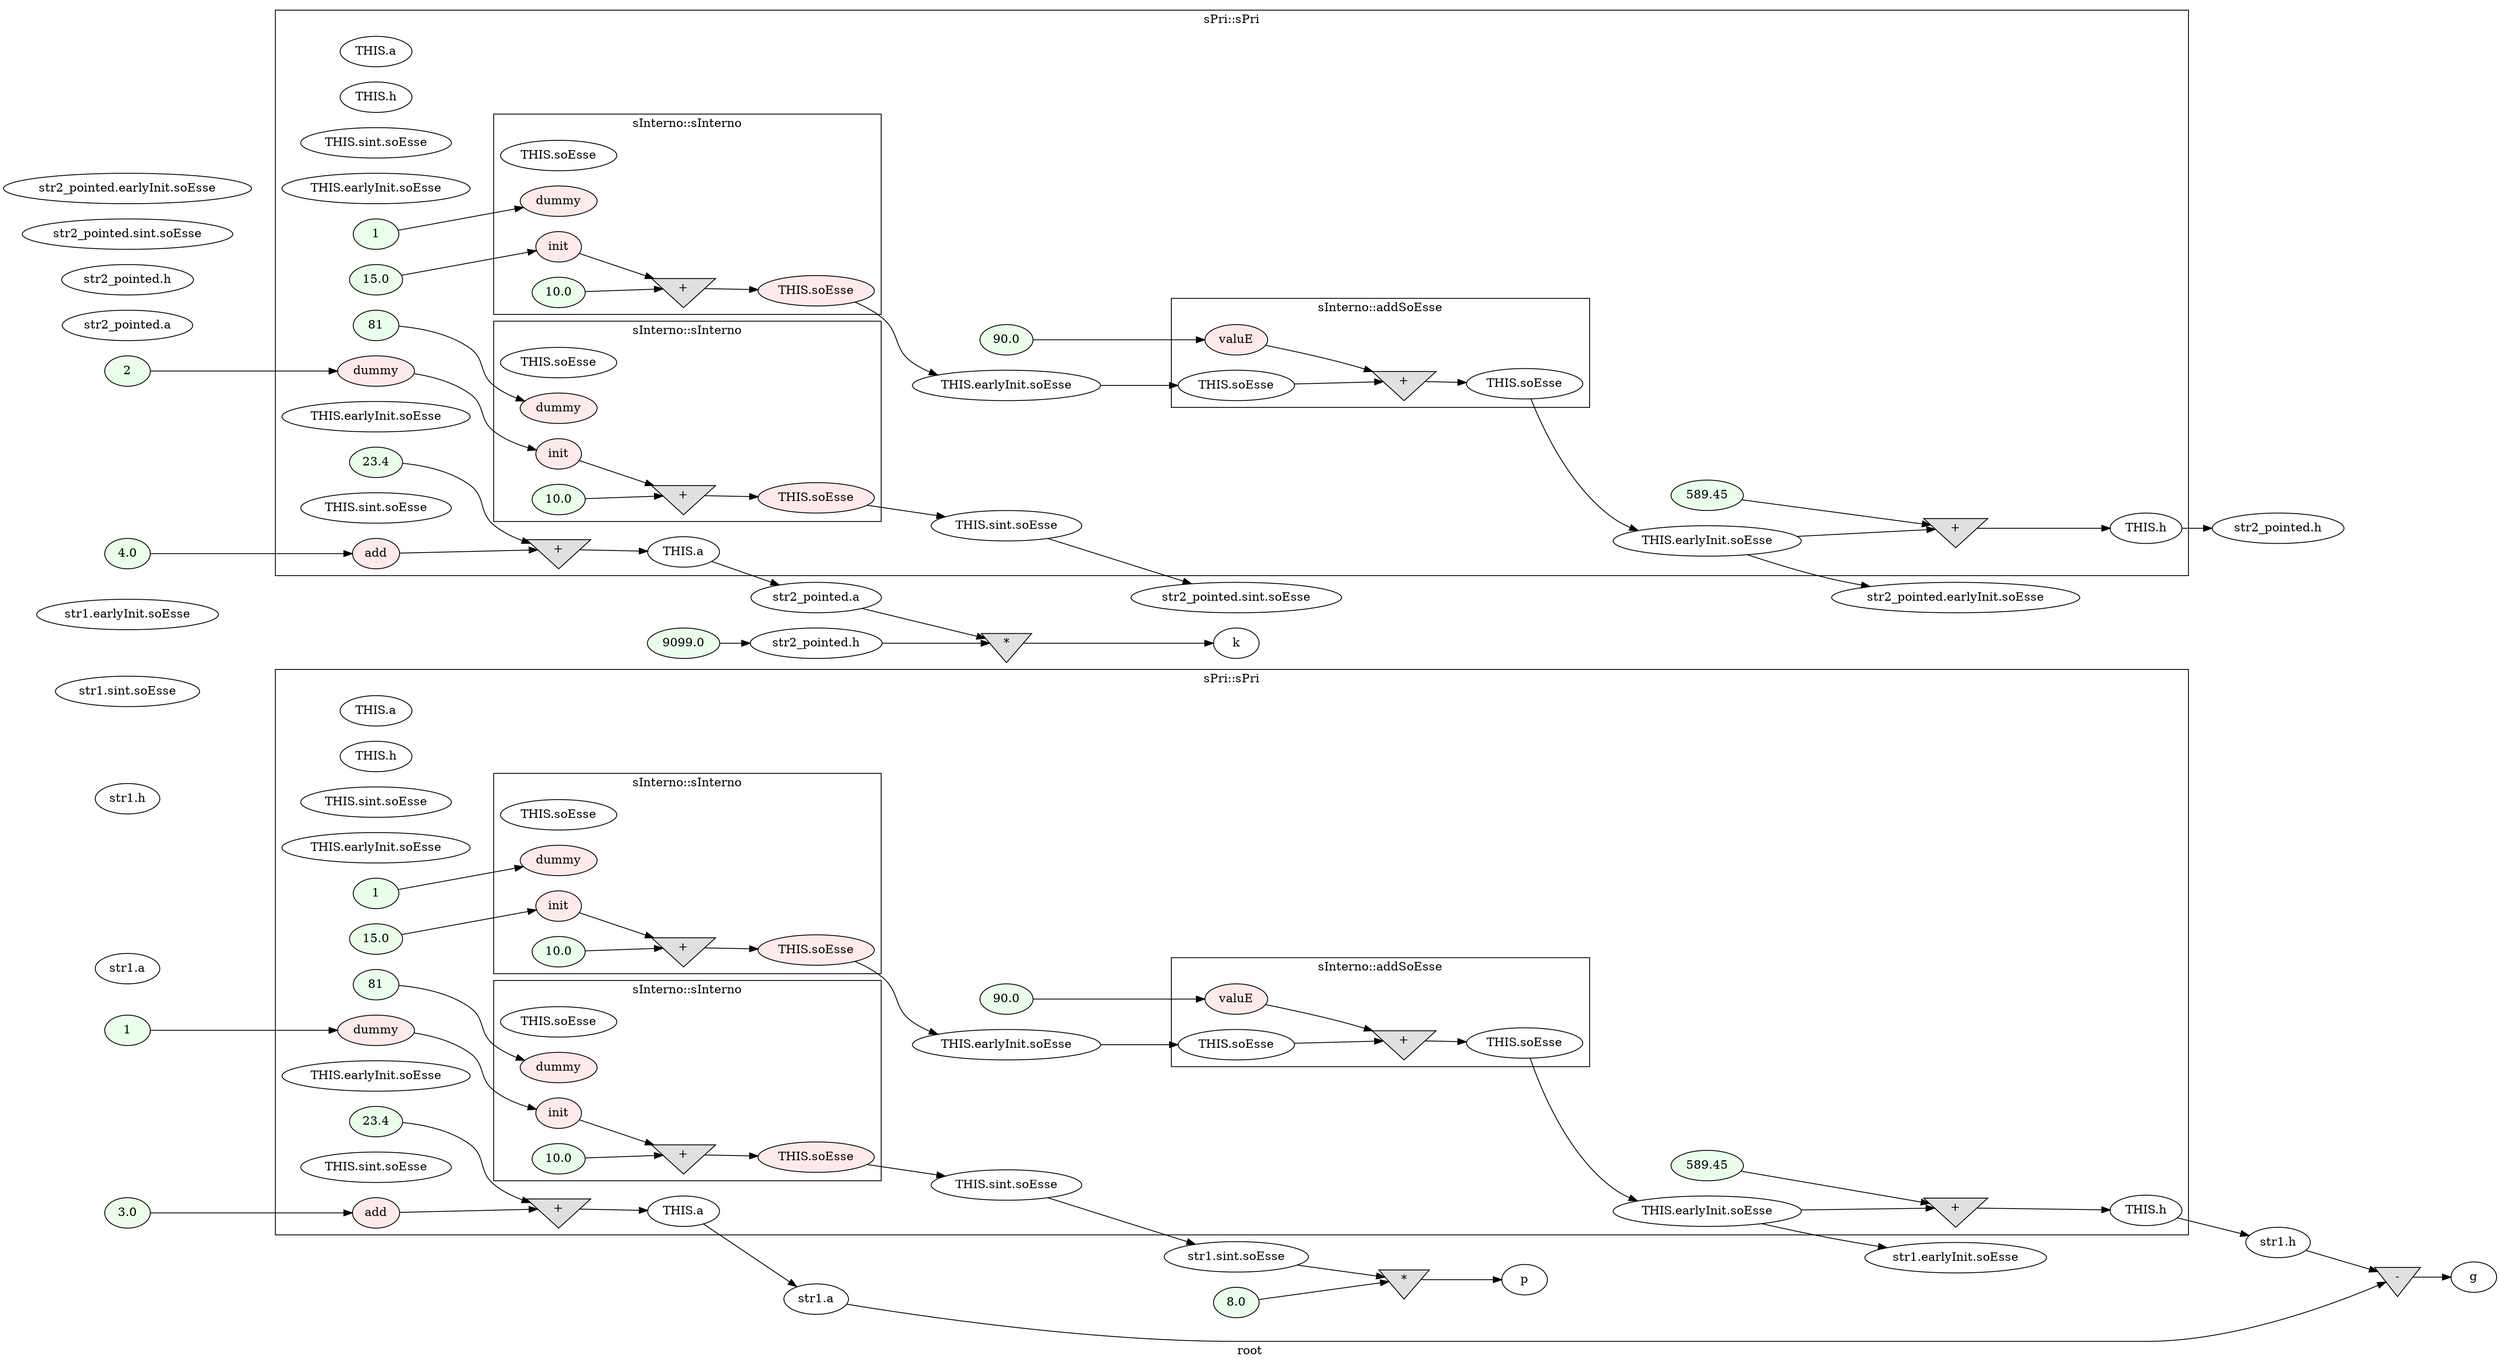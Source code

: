 digraph G
{
rankdir=LR;
label = "root";
	node_000048 [ label = "3.0", style=filled, fillcolor="#E9FFE9", startingline=39 ]
	node_000049 [ label = "1", style=filled, fillcolor="#E9FFE9", startingline=39 ]
	node_000050 [ label = "str1.a", startingline=39 ]
	node_000051 [ label = "str1.h", startingline=39 ]
	node_000052 [ label = "str1.sint.soEsse", startingline=39 ]
	node_000053 [ label = "str1.earlyInit.soEsse", startingline=39 ]
	node_000091 [ label = "str1.a", startingline=39 ]
	node_000092 [ label = "str1.h", startingline=39 ]
	node_000093 [ label = "str1.sint.soEsse", startingline=39 ]
	node_000094 [ label = "str1.earlyInit.soEsse", startingline=39 ]
	node_000095 [ label = "4.0", style=filled, fillcolor="#E9FFE9", startingline=40 ]
	node_000096 [ label = "2", style=filled, fillcolor="#E9FFE9", startingline=40 ]
	node_000097 [ label = "str2_pointed.a", startingline=40 ]
	node_000098 [ label = "str2_pointed.h", startingline=40 ]
	node_000099 [ label = "str2_pointed.sint.soEsse", startingline=40 ]
	node_000100 [ label = "str2_pointed.earlyInit.soEsse", startingline=40 ]
	node_000138 [ label = "str2_pointed.a", startingline=40 ]
	node_000139 [ label = "str2_pointed.h", startingline=40 ]
	node_000140 [ label = "str2_pointed.sint.soEsse", startingline=40 ]
	node_000141 [ label = "str2_pointed.earlyInit.soEsse", startingline=40 ]
	node_000142 [ label = "9099.0", style=filled, fillcolor="#E9FFE9", startingline=42 ]
	node_000143 [ label = "str2_pointed.h", startingline=42 ]
	node_000144 [ label = "8.0", style=filled, fillcolor="#E9FFE9", startingline=44 ]
	node_000145 [ label = "*", shape=invtriangle, style=filled, fillcolor="#E0E0E0", startingline=44 ]
	node_000146 [ label = "p", startingline=44 ]
	node_000147 [ label = "-", shape=invtriangle, style=filled, fillcolor="#E0E0E0", startingline=46 ]
	node_000148 [ label = "g", startingline=46 ]
	node_000149 [ label = "*", shape=invtriangle, style=filled, fillcolor="#E0E0E0", startingline=47 ]
	node_000150 [ label = "k", startingline=47 ]
subgraph cluster_12 {
label = "sPri::sPri";
parent = "G";
startingline = 39;
	node_000054 [ label = "THIS.a", startingline=28 ]
	node_000055 [ label = "THIS.h", startingline=28 ]
	node_000056 [ label = "THIS.sint.soEsse", startingline=28 ]
	node_000057 [ label = "THIS.earlyInit.soEsse", startingline=28 ]
	node_000058 [ label = "add", style=filled, fillcolor="#FFE9E9", startingline=28 ]
	node_000059 [ label = "dummy", style=filled, fillcolor="#FFE9E9", startingline=28 ]
	node_000060 [ label = "1", style=filled, fillcolor="#E9FFE9", startingline=29 ]
	node_000061 [ label = "15.0", style=filled, fillcolor="#E9FFE9", startingline=29 ]
	node_000062 [ label = "THIS.earlyInit.soEsse", startingline=29 ]
	node_000063 [ label = "THIS.earlyInit.soEsse", startingline=29 ]
	node_000064 [ label = "81", style=filled, fillcolor="#E9FFE9", startingline=30 ]
	node_000065 [ label = "THIS.sint.soEsse", startingline=30 ]
	node_000066 [ label = "THIS.sint.soEsse", startingline=30 ]
	node_000067 [ label = "23.4", style=filled, fillcolor="#E9FFE9", startingline=32 ]
	node_000068 [ label = "+", shape=invtriangle, style=filled, fillcolor="#E0E0E0", startingline=32 ]
	node_000069 [ label = "THIS.a", startingline=32 ]
	node_000070 [ label = "90.0", style=filled, fillcolor="#E9FFE9", startingline=33 ]
	node_000071 [ label = "THIS.earlyInit.soEsse", startingline=33 ]
	node_000072 [ label = "589.45", style=filled, fillcolor="#E9FFE9", startingline=34 ]
	node_000073 [ label = "+", shape=invtriangle, style=filled, fillcolor="#E0E0E0", startingline=34 ]
	node_000074 [ label = "THIS.h", startingline=34 ]
subgraph cluster_13 {
label = "sInterno::sInterno";
parent = "cluster_12";
startingline = 29;
	node_000075 [ label = "THIS.soEsse", startingline=7 ]
	node_000076 [ label = "dummy", style=filled, fillcolor="#FFE9E9", startingline=7 ]
	node_000077 [ label = "init", style=filled, fillcolor="#FFE9E9", startingline=7 ]
	node_000078 [ label = "10.0", style=filled, fillcolor="#E9FFE9", startingline=11 ]
	node_000079 [ label = "+", shape=invtriangle, style=filled, fillcolor="#E0E0E0", startingline=11 ]
	node_000080 [ label = "THIS.soEsse", style=filled, fillcolor="#FFE9E9", startingline=11 ]
}
subgraph cluster_14 {
label = "sInterno::sInterno";
parent = "cluster_12";
startingline = 30;
	node_000081 [ label = "THIS.soEsse", startingline=7 ]
	node_000082 [ label = "dummy", style=filled, fillcolor="#FFE9E9", startingline=7 ]
	node_000083 [ label = "init", style=filled, fillcolor="#FFE9E9", startingline=7 ]
	node_000084 [ label = "10.0", style=filled, fillcolor="#E9FFE9", startingline=11 ]
	node_000085 [ label = "+", shape=invtriangle, style=filled, fillcolor="#E0E0E0", startingline=11 ]
	node_000086 [ label = "THIS.soEsse", style=filled, fillcolor="#FFE9E9", startingline=11 ]
}
subgraph cluster_15 {
label = "sInterno::addSoEsse";
parent = "cluster_12";
startingline = 33;
	node_000087 [ label = "THIS.soEsse", startingline=8 ]
	node_000088 [ label = "valuE", style=filled, fillcolor="#FFE9E9", startingline=8 ]
	node_000089 [ label = "+", shape=invtriangle, style=filled, fillcolor="#E0E0E0", startingline=16 ]
	node_000090 [ label = "THIS.soEsse", startingline=16 ]
}
}
subgraph cluster_16 {
label = "sPri::sPri";
parent = "G";
startingline = 40;
	node_000101 [ label = "THIS.a", startingline=28 ]
	node_000102 [ label = "THIS.h", startingline=28 ]
	node_000103 [ label = "THIS.sint.soEsse", startingline=28 ]
	node_000104 [ label = "THIS.earlyInit.soEsse", startingline=28 ]
	node_000105 [ label = "add", style=filled, fillcolor="#FFE9E9", startingline=28 ]
	node_000106 [ label = "dummy", style=filled, fillcolor="#FFE9E9", startingline=28 ]
	node_000107 [ label = "1", style=filled, fillcolor="#E9FFE9", startingline=29 ]
	node_000108 [ label = "15.0", style=filled, fillcolor="#E9FFE9", startingline=29 ]
	node_000109 [ label = "THIS.earlyInit.soEsse", startingline=29 ]
	node_000110 [ label = "THIS.earlyInit.soEsse", startingline=29 ]
	node_000111 [ label = "81", style=filled, fillcolor="#E9FFE9", startingline=30 ]
	node_000112 [ label = "THIS.sint.soEsse", startingline=30 ]
	node_000113 [ label = "THIS.sint.soEsse", startingline=30 ]
	node_000114 [ label = "23.4", style=filled, fillcolor="#E9FFE9", startingline=32 ]
	node_000115 [ label = "+", shape=invtriangle, style=filled, fillcolor="#E0E0E0", startingline=32 ]
	node_000116 [ label = "THIS.a", startingline=32 ]
	node_000117 [ label = "90.0", style=filled, fillcolor="#E9FFE9", startingline=33 ]
	node_000118 [ label = "THIS.earlyInit.soEsse", startingline=33 ]
	node_000119 [ label = "589.45", style=filled, fillcolor="#E9FFE9", startingline=34 ]
	node_000120 [ label = "+", shape=invtriangle, style=filled, fillcolor="#E0E0E0", startingline=34 ]
	node_000121 [ label = "THIS.h", startingline=34 ]
subgraph cluster_17 {
label = "sInterno::sInterno";
parent = "cluster_16";
startingline = 29;
	node_000122 [ label = "THIS.soEsse", startingline=7 ]
	node_000123 [ label = "dummy", style=filled, fillcolor="#FFE9E9", startingline=7 ]
	node_000124 [ label = "init", style=filled, fillcolor="#FFE9E9", startingline=7 ]
	node_000125 [ label = "10.0", style=filled, fillcolor="#E9FFE9", startingline=11 ]
	node_000126 [ label = "+", shape=invtriangle, style=filled, fillcolor="#E0E0E0", startingline=11 ]
	node_000127 [ label = "THIS.soEsse", style=filled, fillcolor="#FFE9E9", startingline=11 ]
}
subgraph cluster_18 {
label = "sInterno::sInterno";
parent = "cluster_16";
startingline = 30;
	node_000128 [ label = "THIS.soEsse", startingline=7 ]
	node_000129 [ label = "dummy", style=filled, fillcolor="#FFE9E9", startingline=7 ]
	node_000130 [ label = "init", style=filled, fillcolor="#FFE9E9", startingline=7 ]
	node_000131 [ label = "10.0", style=filled, fillcolor="#E9FFE9", startingline=11 ]
	node_000132 [ label = "+", shape=invtriangle, style=filled, fillcolor="#E0E0E0", startingline=11 ]
	node_000133 [ label = "THIS.soEsse", style=filled, fillcolor="#FFE9E9", startingline=11 ]
}
subgraph cluster_19 {
label = "sInterno::addSoEsse";
parent = "cluster_16";
startingline = 33;
	node_000134 [ label = "THIS.soEsse", startingline=8 ]
	node_000135 [ label = "valuE", style=filled, fillcolor="#FFE9E9", startingline=8 ]
	node_000136 [ label = "+", shape=invtriangle, style=filled, fillcolor="#E0E0E0", startingline=16 ]
	node_000137 [ label = "THIS.soEsse", startingline=16 ]
}
}
	node_000048 -> node_000058
	node_000049 -> node_000059
	node_000091 -> node_000147
	node_000092 -> node_000147
	node_000093 -> node_000145
	node_000095 -> node_000105
	node_000096 -> node_000106
	node_000138 -> node_000149
	node_000142 -> node_000143
	node_000143 -> node_000149
	node_000144 -> node_000145
	node_000145 -> node_000146
	node_000147 -> node_000148
	node_000149 -> node_000150
	node_000058 -> node_000068
	node_000059 -> node_000083
	node_000060 -> node_000076
	node_000061 -> node_000077
	node_000063 -> node_000087
	node_000064 -> node_000082
	node_000066 -> node_000093
	node_000067 -> node_000068
	node_000068 -> node_000069
	node_000069 -> node_000091
	node_000070 -> node_000088
	node_000071 -> node_000073
	node_000071 -> node_000094
	node_000072 -> node_000073
	node_000073 -> node_000074
	node_000074 -> node_000092
	node_000077 -> node_000079
	node_000078 -> node_000079
	node_000079 -> node_000080
	node_000080 -> node_000063
	node_000083 -> node_000085
	node_000084 -> node_000085
	node_000085 -> node_000086
	node_000086 -> node_000066
	node_000087 -> node_000089
	node_000088 -> node_000089
	node_000089 -> node_000090
	node_000090 -> node_000071
	node_000105 -> node_000115
	node_000106 -> node_000130
	node_000107 -> node_000123
	node_000108 -> node_000124
	node_000110 -> node_000134
	node_000111 -> node_000129
	node_000113 -> node_000140
	node_000114 -> node_000115
	node_000115 -> node_000116
	node_000116 -> node_000138
	node_000117 -> node_000135
	node_000118 -> node_000120
	node_000118 -> node_000141
	node_000119 -> node_000120
	node_000120 -> node_000121
	node_000121 -> node_000139
	node_000124 -> node_000126
	node_000125 -> node_000126
	node_000126 -> node_000127
	node_000127 -> node_000110
	node_000130 -> node_000132
	node_000131 -> node_000132
	node_000132 -> node_000133
	node_000133 -> node_000113
	node_000134 -> node_000136
	node_000135 -> node_000136
	node_000136 -> node_000137
	node_000137 -> node_000118
}
